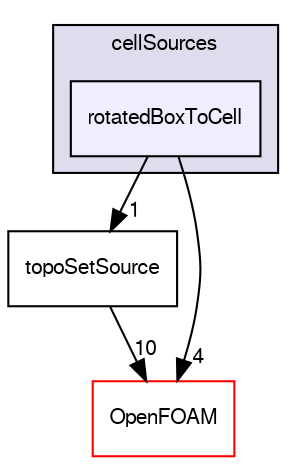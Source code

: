 digraph "src/meshTools/sets/cellSources/rotatedBoxToCell" {
  bgcolor=transparent;
  compound=true
  node [ fontsize="10", fontname="FreeSans"];
  edge [ labelfontsize="10", labelfontname="FreeSans"];
  subgraph clusterdir_fc621d78dcee889743a7b51abdefc9d7 {
    graph [ bgcolor="#ddddee", pencolor="black", label="cellSources" fontname="FreeSans", fontsize="10", URL="dir_fc621d78dcee889743a7b51abdefc9d7.html"]
  dir_e18de2650d97518d3cd3509d9392a570 [shape=box, label="rotatedBoxToCell", style="filled", fillcolor="#eeeeff", pencolor="black", URL="dir_e18de2650d97518d3cd3509d9392a570.html"];
  }
  dir_ffdc7a49b4414cf981ba8f0aa91f3c24 [shape=box label="topoSetSource" URL="dir_ffdc7a49b4414cf981ba8f0aa91f3c24.html"];
  dir_c5473ff19b20e6ec4dfe5c310b3778a8 [shape=box label="OpenFOAM" color="red" URL="dir_c5473ff19b20e6ec4dfe5c310b3778a8.html"];
  dir_e18de2650d97518d3cd3509d9392a570->dir_ffdc7a49b4414cf981ba8f0aa91f3c24 [headlabel="1", labeldistance=1.5 headhref="dir_001637_001675.html"];
  dir_e18de2650d97518d3cd3509d9392a570->dir_c5473ff19b20e6ec4dfe5c310b3778a8 [headlabel="4", labeldistance=1.5 headhref="dir_001637_001706.html"];
  dir_ffdc7a49b4414cf981ba8f0aa91f3c24->dir_c5473ff19b20e6ec4dfe5c310b3778a8 [headlabel="10", labeldistance=1.5 headhref="dir_001675_001706.html"];
}
